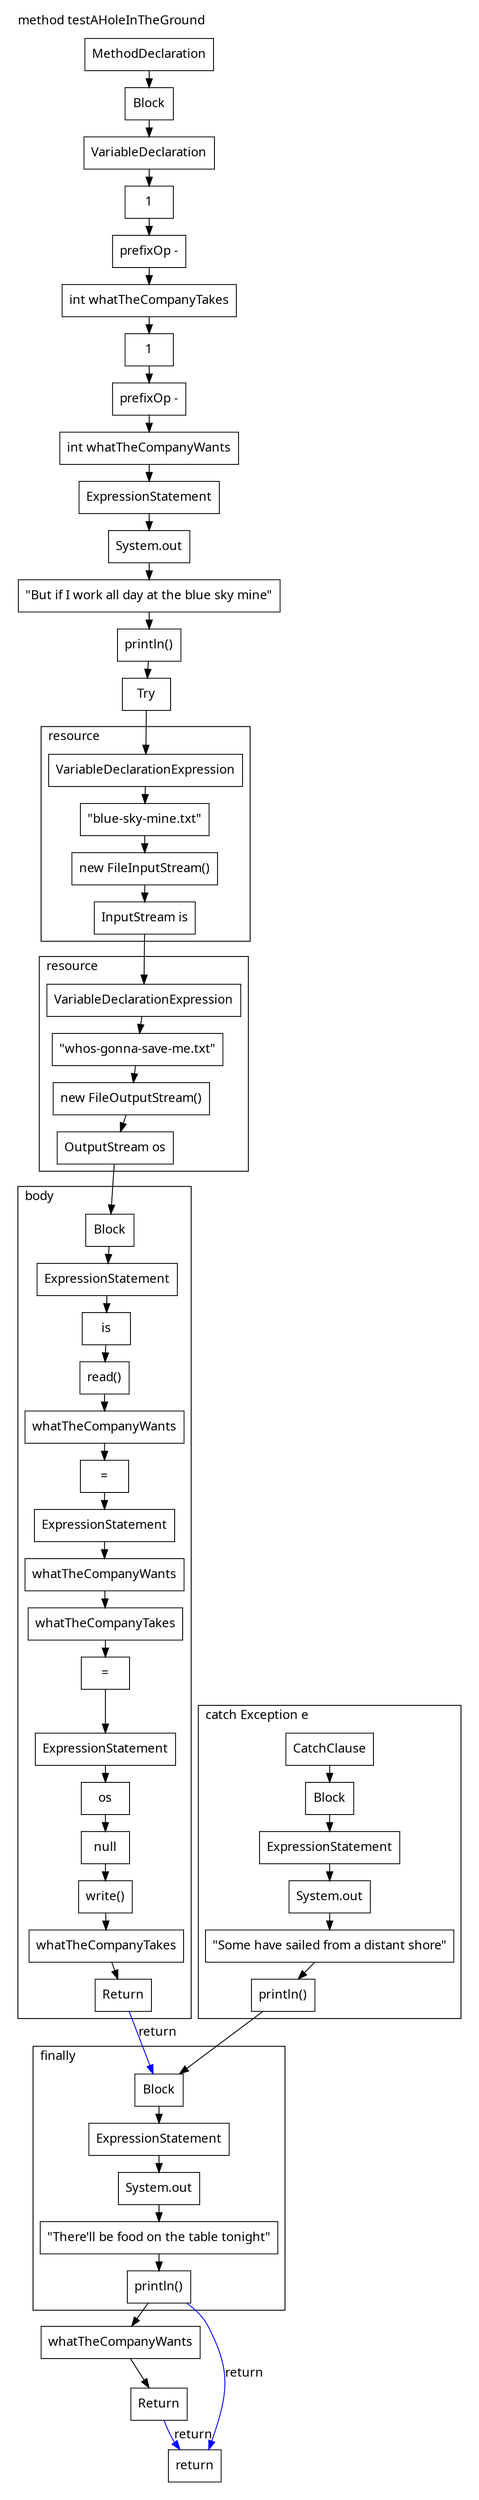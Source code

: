 digraph G {
  node [
    shape = rect;
    fontname = "Handlee";
  ]
  edge [
    fontname = "Handlee";
  ]
  bgcolor = transparent;
  fontname = "Handlee";
  compound = true;
  s_13 [
    class = "methodDeclaration";
    label = "MethodDeclaration";
    fillcolor = white;
    style = filled;
  ];
  s_13_3 [
    class = "block";
    label = "Block";
    fillcolor = white;
    style = filled;
  ];
  s_14 [
    class = "variableDeclaration";
    label = "VariableDeclaration";
    fillcolor = white;
    style = filled;
  ];
  s_14_2 [
    class = "variableDeclarationFragment";
    label = "int whatTheCompanyTakes";
    fillcolor = white;
    style = filled;
  ];
  s_14_4 [
    class = "prefixExpression";
    label = "prefixOp -";
    fillcolor = white;
    style = filled;
  ];
  s_14_5 [
    class = "numberLiteral literal";
    label = "1";
    fillcolor = white;
    style = filled;
  ];
  s_14_6 [
    class = "variableDeclarationFragment";
    label = "int whatTheCompanyWants";
    fillcolor = white;
    style = filled;
  ];
  s_14_8 [
    class = "prefixExpression";
    label = "prefixOp -";
    fillcolor = white;
    style = filled;
  ];
  s_14_9 [
    class = "numberLiteral literal";
    label = "1";
    fillcolor = white;
    style = filled;
  ];
  s_15 [
    class = "expressionStatement";
    label = "ExpressionStatement";
    fillcolor = white;
    style = filled;
  ];
  s_15_2 [
    class = "methodInvocation";
    label = "println()";
    fillcolor = white;
    style = filled;
  ];
  s_15_3 [
    class = "qualifiedName";
    label = "System.out";
    fillcolor = white;
    style = filled;
  ];
  s_15_7 [
    class = "stringLiteral literal";
    label = "\"But if I work all day at the blue sky mine\"";
    fillcolor = white;
    style = filled;
  ];
  s_16 [
    class = "try";
    label = "Try";
    fillcolor = white;
    style = filled;
  ];
  s_17 [
    class = "tryResource variableDeclarationExpression";
    label = "VariableDeclarationExpression";
    fillcolor = white;
    style = filled;
  ];
  s_17_3 [
    class = "variableDeclarationFragment";
    label = "InputStream is";
    fillcolor = white;
    style = filled;
  ];
  s_17_5 [
    class = "classInstanceCreation";
    label = "new FileInputStream()";
    fillcolor = white;
    style = filled;
  ];
  s_17_7 [
    class = "stringLiteral literal";
    label = "\"blue-sky-mine.txt\"";
    fillcolor = white;
    style = filled;
  ];
  s_18 [
    class = "tryResource variableDeclarationExpression";
    label = "VariableDeclarationExpression";
    fillcolor = white;
    style = filled;
  ];
  s_18_3 [
    class = "variableDeclarationFragment";
    label = "OutputStream os";
    fillcolor = white;
    style = filled;
  ];
  s_18_5 [
    class = "classInstanceCreation";
    label = "new FileOutputStream()";
    fillcolor = white;
    style = filled;
  ];
  s_18_7 [
    class = "stringLiteral literal";
    label = "\"whos-gonna-save-me.txt\"";
    fillcolor = white;
    style = filled;
  ];
  s_19 [
    class = "tryBody block";
    label = "Block";
    fillcolor = white;
    style = filled;
  ];
  s_20 [
    class = "expressionStatement";
    label = "ExpressionStatement";
    fillcolor = white;
    style = filled;
  ];
  s_20_2 [
    class = "assignment";
    label = "=";
    fillcolor = white;
    style = filled;
  ];
  s_20_3 [
    class = "simpleName";
    label = "whatTheCompanyWants";
    fillcolor = white;
    style = filled;
  ];
  s_20_4 [
    class = "methodInvocation";
    label = "read()";
    fillcolor = white;
    style = filled;
  ];
  s_20_5 [
    class = "simpleName";
    label = "is";
    fillcolor = white;
    style = filled;
  ];
  s_21 [
    class = "expressionStatement";
    label = "ExpressionStatement";
    fillcolor = white;
    style = filled;
  ];
  s_21_2 [
    class = "assignment";
    label = "=";
    fillcolor = white;
    style = filled;
  ];
  s_21_3 [
    class = "simpleName";
    label = "whatTheCompanyTakes";
    fillcolor = white;
    style = filled;
  ];
  s_21_4 [
    class = "simpleName";
    label = "whatTheCompanyWants";
    fillcolor = white;
    style = filled;
  ];
  s_22 [
    class = "expressionStatement";
    label = "ExpressionStatement";
    fillcolor = white;
    style = filled;
  ];
  s_22_2 [
    class = "methodInvocation";
    label = "write()";
    fillcolor = white;
    style = filled;
  ];
  s_22_3 [
    class = "simpleName";
    label = "os";
    fillcolor = white;
    style = filled;
  ];
  s_22_5 [
    class = "nullLiteral literal";
    label = "null";
    fillcolor = white;
    style = filled;
  ];
  s_25 [
    class = "return";
    label = "Return";
    fillcolor = white;
    style = filled;
  ];
  s_25_2 [
    class = "simpleName";
    label = "whatTheCompanyTakes";
    fillcolor = white;
    style = filled;
  ];
  s_26 [
    class = "catchClause catch";
    label = "CatchClause";
    fillcolor = white;
    style = filled;
  ];
  s_26_5 [
    class = "block";
    label = "Block";
    fillcolor = white;
    style = filled;
  ];
  s_27 [
    class = "expressionStatement";
    label = "ExpressionStatement";
    fillcolor = white;
    style = filled;
  ];
  s_27_2 [
    class = "methodInvocation";
    label = "println()";
    fillcolor = white;
    style = filled;
  ];
  s_27_3 [
    class = "qualifiedName";
    label = "System.out";
    fillcolor = white;
    style = filled;
  ];
  s_27_7 [
    class = "stringLiteral literal";
    label = "\"Some have sailed from a distant shore\"";
    fillcolor = white;
    style = filled;
  ];
  s_29 [
    class = "finally block";
    label = "Block";
    fillcolor = white;
    style = filled;
  ];
  s_30 [
    class = "expressionStatement";
    label = "ExpressionStatement";
    fillcolor = white;
    style = filled;
  ];
  s_30_2 [
    class = "methodInvocation";
    label = "println()";
    fillcolor = white;
    style = filled;
  ];
  s_30_3 [
    class = "qualifiedName";
    label = "System.out";
    fillcolor = white;
    style = filled;
  ];
  s_30_7 [
    class = "stringLiteral literal";
    label = "\"There'll be food on the table tonight\"";
    fillcolor = white;
    style = filled;
  ];
  s_32 [
    class = "return";
    label = "Return";
    fillcolor = white;
    style = filled;
  ];
  s_32_2 [
    class = "simpleName";
    label = "whatTheCompanyWants";
    fillcolor = white;
    style = filled;
  ];
  m_33 [
    class = "method end";
    label = "return";
    fillcolor = white;
    style = filled;
  ];
  s_13 -> s_13_3;
  s_13_3 -> s_14;
  s_14 -> s_14_5;
  s_14_5 -> s_14_4;
  s_14_4 -> s_14_2;
  s_14_2 -> s_14_9;
  s_14_9 -> s_14_8;
  s_14_8 -> s_14_6;
  s_14_6 -> s_15;
  s_15 -> s_15_3;
  s_15_3 -> s_15_7;
  s_15_7 -> s_15_2;
  s_15_2 -> s_16;
  s_16 -> s_17;
  s_17 -> s_17_7;
  s_17_7 -> s_17_5;
  s_17_5 -> s_17_3;
  s_17_3 -> s_18;
  s_18 -> s_18_7;
  s_18_7 -> s_18_5;
  s_18_5 -> s_18_3;
  s_18_3 -> s_19;
  s_19 -> s_20;
  s_20 -> s_20_5;
  s_20_5 -> s_20_4;
  s_20_4 -> s_20_3;
  s_20_3 -> s_20_2;
  s_20_2 -> s_21;
  s_21 -> s_21_4;
  s_21_4 -> s_21_3;
  s_21_3 -> s_21_2;
  s_21_2 -> s_22;
  s_22 -> s_22_3;
  s_22_3 -> s_22_5;
  s_22_5 -> s_22_2;
  s_22_2 -> s_25_2;
  s_25_2 -> s_25;
  s_26 -> s_26_5;
  s_26_5 -> s_27;
  s_27 -> s_27_3;
  s_27_3 -> s_27_7;
  s_27_7 -> s_27_2;
  s_25 -> s_29 [
    label="return";
    color = blue;
  ];
  s_27_2 -> s_29;
  s_29 -> s_30;
  s_30 -> s_30_3;
  s_30_3 -> s_30_7;
  s_30_7 -> s_30_2;
  s_30_2 -> s_32_2;
  s_32_2 -> s_32;
  s_30_2 -> m_33 [
    label="return";
    color = blue;
  ];
  s_32 -> m_33 [
    label="return";
    color = blue;
  ];

  subgraph cluster_m_13 {
    label="method testAHoleInTheGround";
    labeljust = "l";
    ranksep = 0.5;
    pencolor = transparent;
    s_13; s_13_3; s_14; s_14_2; s_14_4; s_14_5; s_14_6; s_14_8; s_14_9; s_15; s_15_2; s_15_3; s_15_7; s_16; s_32; s_32_2; m_33;
    subgraph cluster_t_resource_17 {
      label="resource";
      labeljust = "l";
      ranksep = 0.5;
      pencolor = black;
      s_17; s_17_3; s_17_5; s_17_7;
    }
    subgraph cluster_t_resource_18 {
      label="resource";
      labeljust = "l";
      ranksep = 0.5;
      pencolor = black;
      s_18; s_18_3; s_18_5; s_18_7;
    }
    subgraph cluster_t_body_19 {
      label="body";
      labeljust = "l";
      ranksep = 0.5;
      pencolor = black;
      s_19; s_20; s_20_2; s_20_3; s_20_4; s_20_5; s_21; s_21_2; s_21_3; s_21_4; s_22; s_22_2; s_22_3; s_22_5; s_25; s_25_2;
    }
    subgraph cluster_t_catch_26 {
      label="catch Exception e";
      labeljust = "l";
      ranksep = 0.5;
      pencolor = black;
      s_26; s_26_5; s_27; s_27_2; s_27_3; s_27_7;
    }
    subgraph cluster_t_finally_29 {
      label="finally";
      labeljust = "l";
      ranksep = 0.5;
      pencolor = black;
      s_29; s_30; s_30_2; s_30_3; s_30_7;
    }
  }
}

